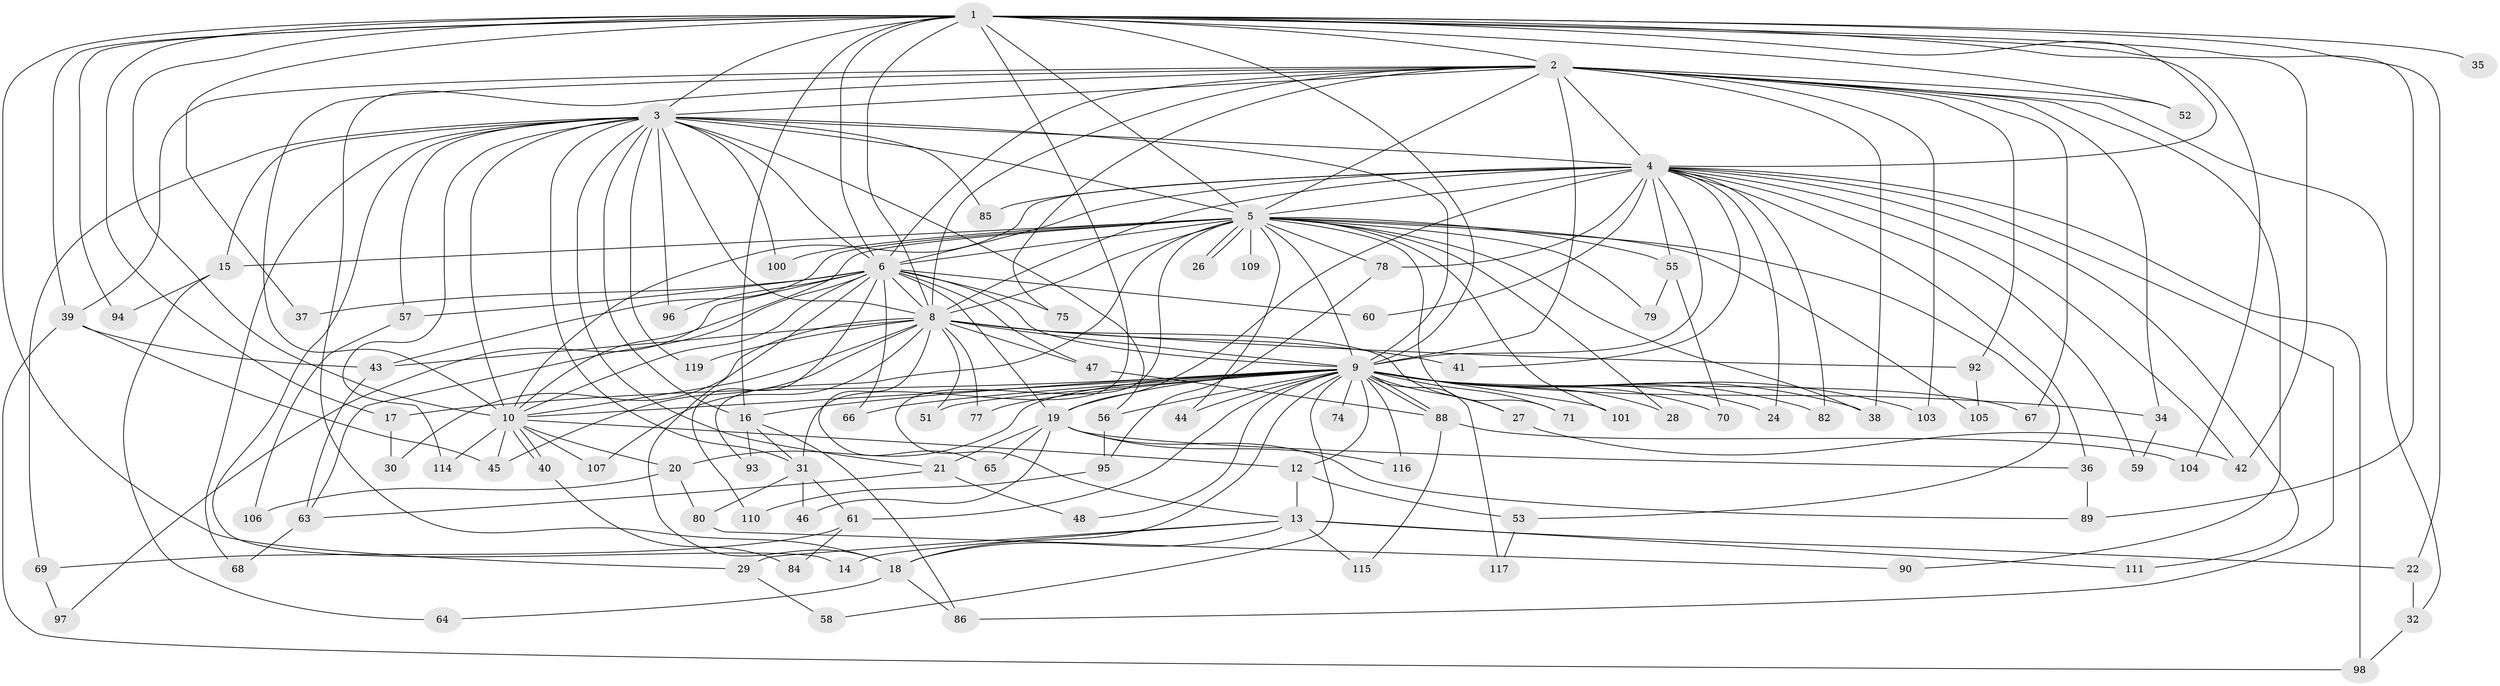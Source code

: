 // original degree distribution, {22: 0.016666666666666666, 21: 0.008333333333333333, 23: 0.016666666666666666, 17: 0.016666666666666666, 28: 0.008333333333333333, 35: 0.008333333333333333, 18: 0.008333333333333333, 8: 0.025, 4: 0.06666666666666667, 2: 0.5416666666666666, 6: 0.03333333333333333, 3: 0.23333333333333334, 5: 0.016666666666666666}
// Generated by graph-tools (version 1.1) at 2025/41/03/06/25 10:41:34]
// undirected, 97 vertices, 223 edges
graph export_dot {
graph [start="1"]
  node [color=gray90,style=filled];
  1 [super="+25"];
  2 [super="+54"];
  3 [super="+50"];
  4 [super="+7"];
  5 [super="+23"];
  6 [super="+83"];
  8 [super="+33"];
  9 [super="+11"];
  10 [super="+112"];
  12;
  13 [super="+108"];
  14;
  15;
  16 [super="+99"];
  17;
  18 [super="+102"];
  19 [super="+76"];
  20;
  21;
  22;
  24;
  26;
  27;
  28;
  29;
  30;
  31 [super="+72"];
  32;
  34;
  35;
  36;
  37;
  38 [super="+73"];
  39 [super="+81"];
  40;
  41 [super="+62"];
  42 [super="+87"];
  43 [super="+49"];
  44;
  45;
  46;
  47;
  48;
  51;
  52;
  53;
  55;
  56;
  57;
  58;
  59;
  60;
  61;
  63 [super="+113"];
  64;
  65;
  66;
  67;
  68;
  69;
  70;
  71;
  74;
  75;
  77;
  78;
  79;
  80;
  82;
  84;
  85;
  86;
  88 [super="+91"];
  89 [super="+118"];
  90;
  92;
  93;
  94;
  95;
  96;
  97;
  98 [super="+120"];
  100;
  101;
  103;
  104;
  105;
  106;
  107;
  109;
  110;
  111;
  114;
  115;
  116;
  117;
  119;
  1 -- 2;
  1 -- 3;
  1 -- 4 [weight=2];
  1 -- 5 [weight=2];
  1 -- 6 [weight=2];
  1 -- 8 [weight=2];
  1 -- 9;
  1 -- 10;
  1 -- 16;
  1 -- 17;
  1 -- 22;
  1 -- 31;
  1 -- 35 [weight=2];
  1 -- 39;
  1 -- 89;
  1 -- 94;
  1 -- 104;
  1 -- 52;
  1 -- 37;
  1 -- 29;
  1 -- 42;
  2 -- 3;
  2 -- 4 [weight=2];
  2 -- 5;
  2 -- 6 [weight=2];
  2 -- 8;
  2 -- 9;
  2 -- 10;
  2 -- 18;
  2 -- 32;
  2 -- 34;
  2 -- 38;
  2 -- 39;
  2 -- 52;
  2 -- 67;
  2 -- 75;
  2 -- 90;
  2 -- 92;
  2 -- 103;
  3 -- 4 [weight=2];
  3 -- 5;
  3 -- 6;
  3 -- 8;
  3 -- 9;
  3 -- 10;
  3 -- 14;
  3 -- 15;
  3 -- 21;
  3 -- 56;
  3 -- 57;
  3 -- 68;
  3 -- 69;
  3 -- 85;
  3 -- 96;
  3 -- 100;
  3 -- 114;
  3 -- 119;
  3 -- 16;
  3 -- 31;
  4 -- 5 [weight=2];
  4 -- 6 [weight=2];
  4 -- 8 [weight=2];
  4 -- 9 [weight=3];
  4 -- 10 [weight=2];
  4 -- 36;
  4 -- 78;
  4 -- 82;
  4 -- 85;
  4 -- 86;
  4 -- 111;
  4 -- 19;
  4 -- 24;
  4 -- 41 [weight=2];
  4 -- 42;
  4 -- 55;
  4 -- 59;
  4 -- 60;
  4 -- 98;
  5 -- 6;
  5 -- 8 [weight=2];
  5 -- 9;
  5 -- 10;
  5 -- 13;
  5 -- 15;
  5 -- 26;
  5 -- 26;
  5 -- 28;
  5 -- 38;
  5 -- 43;
  5 -- 44;
  5 -- 53;
  5 -- 55;
  5 -- 71;
  5 -- 78;
  5 -- 79;
  5 -- 93;
  5 -- 100;
  5 -- 105;
  5 -- 109 [weight=2];
  5 -- 101;
  6 -- 8;
  6 -- 9;
  6 -- 10;
  6 -- 37;
  6 -- 47;
  6 -- 57;
  6 -- 60;
  6 -- 63;
  6 -- 66;
  6 -- 75;
  6 -- 97;
  6 -- 110;
  6 -- 96;
  6 -- 19;
  6 -- 18;
  8 -- 9;
  8 -- 10;
  8 -- 27;
  8 -- 30;
  8 -- 41;
  8 -- 45;
  8 -- 47;
  8 -- 51;
  8 -- 65;
  8 -- 77;
  8 -- 92;
  8 -- 107;
  8 -- 119;
  8 -- 43;
  9 -- 10;
  9 -- 16;
  9 -- 17;
  9 -- 18;
  9 -- 19;
  9 -- 20;
  9 -- 24;
  9 -- 27;
  9 -- 28;
  9 -- 34;
  9 -- 44;
  9 -- 48;
  9 -- 51;
  9 -- 56;
  9 -- 58;
  9 -- 61;
  9 -- 67;
  9 -- 70;
  9 -- 71;
  9 -- 74 [weight=2];
  9 -- 77;
  9 -- 88;
  9 -- 88;
  9 -- 101;
  9 -- 103;
  9 -- 116;
  9 -- 66;
  9 -- 12;
  9 -- 82;
  9 -- 117;
  9 -- 38;
  10 -- 12;
  10 -- 20;
  10 -- 40;
  10 -- 40;
  10 -- 45;
  10 -- 107;
  10 -- 114;
  12 -- 13;
  12 -- 53;
  13 -- 14;
  13 -- 22;
  13 -- 29;
  13 -- 111;
  13 -- 115;
  13 -- 18;
  15 -- 64;
  15 -- 94;
  16 -- 31;
  16 -- 93;
  16 -- 86;
  17 -- 30;
  18 -- 64;
  18 -- 86;
  19 -- 21;
  19 -- 36;
  19 -- 46;
  19 -- 65;
  19 -- 116;
  19 -- 89;
  20 -- 80;
  20 -- 106;
  21 -- 48;
  21 -- 63;
  22 -- 32;
  27 -- 42;
  29 -- 58;
  31 -- 46;
  31 -- 61;
  31 -- 80;
  32 -- 98;
  34 -- 59;
  36 -- 89;
  39 -- 43;
  39 -- 98;
  39 -- 45;
  40 -- 84;
  43 -- 63;
  47 -- 88;
  53 -- 117;
  55 -- 70;
  55 -- 79;
  56 -- 95;
  57 -- 106;
  61 -- 69;
  61 -- 84;
  63 -- 68;
  69 -- 97;
  78 -- 95;
  80 -- 90;
  88 -- 104;
  88 -- 115;
  92 -- 105;
  95 -- 110;
}
